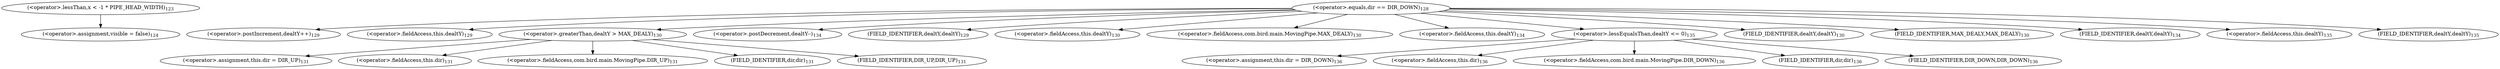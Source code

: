 digraph "pipeLogic" {  
"385" [label = <(&lt;operator&gt;.lessThan,x &lt; -1 * PIPE_HEAD_WIDTH)<SUB>123</SUB>> ]
"396" [label = <(&lt;operator&gt;.equals,dir == DIR_DOWN)<SUB>128</SUB>> ]
"392" [label = <(&lt;operator&gt;.assignment,visible = false)<SUB>124</SUB>> ]
"404" [label = <(&lt;operator&gt;.postIncrement,dealtY++)<SUB>129</SUB>> ]
"405" [label = <(&lt;operator&gt;.fieldAccess,this.dealtY)<SUB>129</SUB>> ]
"409" [label = <(&lt;operator&gt;.greaterThan,dealtY &gt; MAX_DEALY)<SUB>130</SUB>> ]
"426" [label = <(&lt;operator&gt;.postDecrement,dealtY--)<SUB>134</SUB>> ]
"407" [label = <(FIELD_IDENTIFIER,dealtY,dealtY)<SUB>129</SUB>> ]
"410" [label = <(&lt;operator&gt;.fieldAccess,this.dealtY)<SUB>130</SUB>> ]
"413" [label = <(&lt;operator&gt;.fieldAccess,com.bird.main.MovingPipe.MAX_DEALY)<SUB>130</SUB>> ]
"417" [label = <(&lt;operator&gt;.assignment,this.dir = DIR_UP)<SUB>131</SUB>> ]
"427" [label = <(&lt;operator&gt;.fieldAccess,this.dealtY)<SUB>134</SUB>> ]
"431" [label = <(&lt;operator&gt;.lessEqualsThan,dealtY &lt;= 0)<SUB>135</SUB>> ]
"412" [label = <(FIELD_IDENTIFIER,dealtY,dealtY)<SUB>130</SUB>> ]
"415" [label = <(FIELD_IDENTIFIER,MAX_DEALY,MAX_DEALY)<SUB>130</SUB>> ]
"418" [label = <(&lt;operator&gt;.fieldAccess,this.dir)<SUB>131</SUB>> ]
"421" [label = <(&lt;operator&gt;.fieldAccess,com.bird.main.MovingPipe.DIR_UP)<SUB>131</SUB>> ]
"429" [label = <(FIELD_IDENTIFIER,dealtY,dealtY)<SUB>134</SUB>> ]
"432" [label = <(&lt;operator&gt;.fieldAccess,this.dealtY)<SUB>135</SUB>> ]
"437" [label = <(&lt;operator&gt;.assignment,this.dir = DIR_DOWN)<SUB>136</SUB>> ]
"420" [label = <(FIELD_IDENTIFIER,dir,dir)<SUB>131</SUB>> ]
"423" [label = <(FIELD_IDENTIFIER,DIR_UP,DIR_UP)<SUB>131</SUB>> ]
"434" [label = <(FIELD_IDENTIFIER,dealtY,dealtY)<SUB>135</SUB>> ]
"438" [label = <(&lt;operator&gt;.fieldAccess,this.dir)<SUB>136</SUB>> ]
"441" [label = <(&lt;operator&gt;.fieldAccess,com.bird.main.MovingPipe.DIR_DOWN)<SUB>136</SUB>> ]
"440" [label = <(FIELD_IDENTIFIER,dir,dir)<SUB>136</SUB>> ]
"443" [label = <(FIELD_IDENTIFIER,DIR_DOWN,DIR_DOWN)<SUB>136</SUB>> ]
  "385" -> "392" 
  "396" -> "409" 
  "396" -> "404" 
  "396" -> "434" 
  "396" -> "413" 
  "396" -> "412" 
  "396" -> "427" 
  "396" -> "429" 
  "396" -> "432" 
  "396" -> "431" 
  "396" -> "405" 
  "396" -> "415" 
  "396" -> "407" 
  "396" -> "410" 
  "396" -> "426" 
  "409" -> "423" 
  "409" -> "418" 
  "409" -> "421" 
  "409" -> "420" 
  "409" -> "417" 
  "431" -> "437" 
  "431" -> "440" 
  "431" -> "438" 
  "431" -> "441" 
  "431" -> "443" 
}
